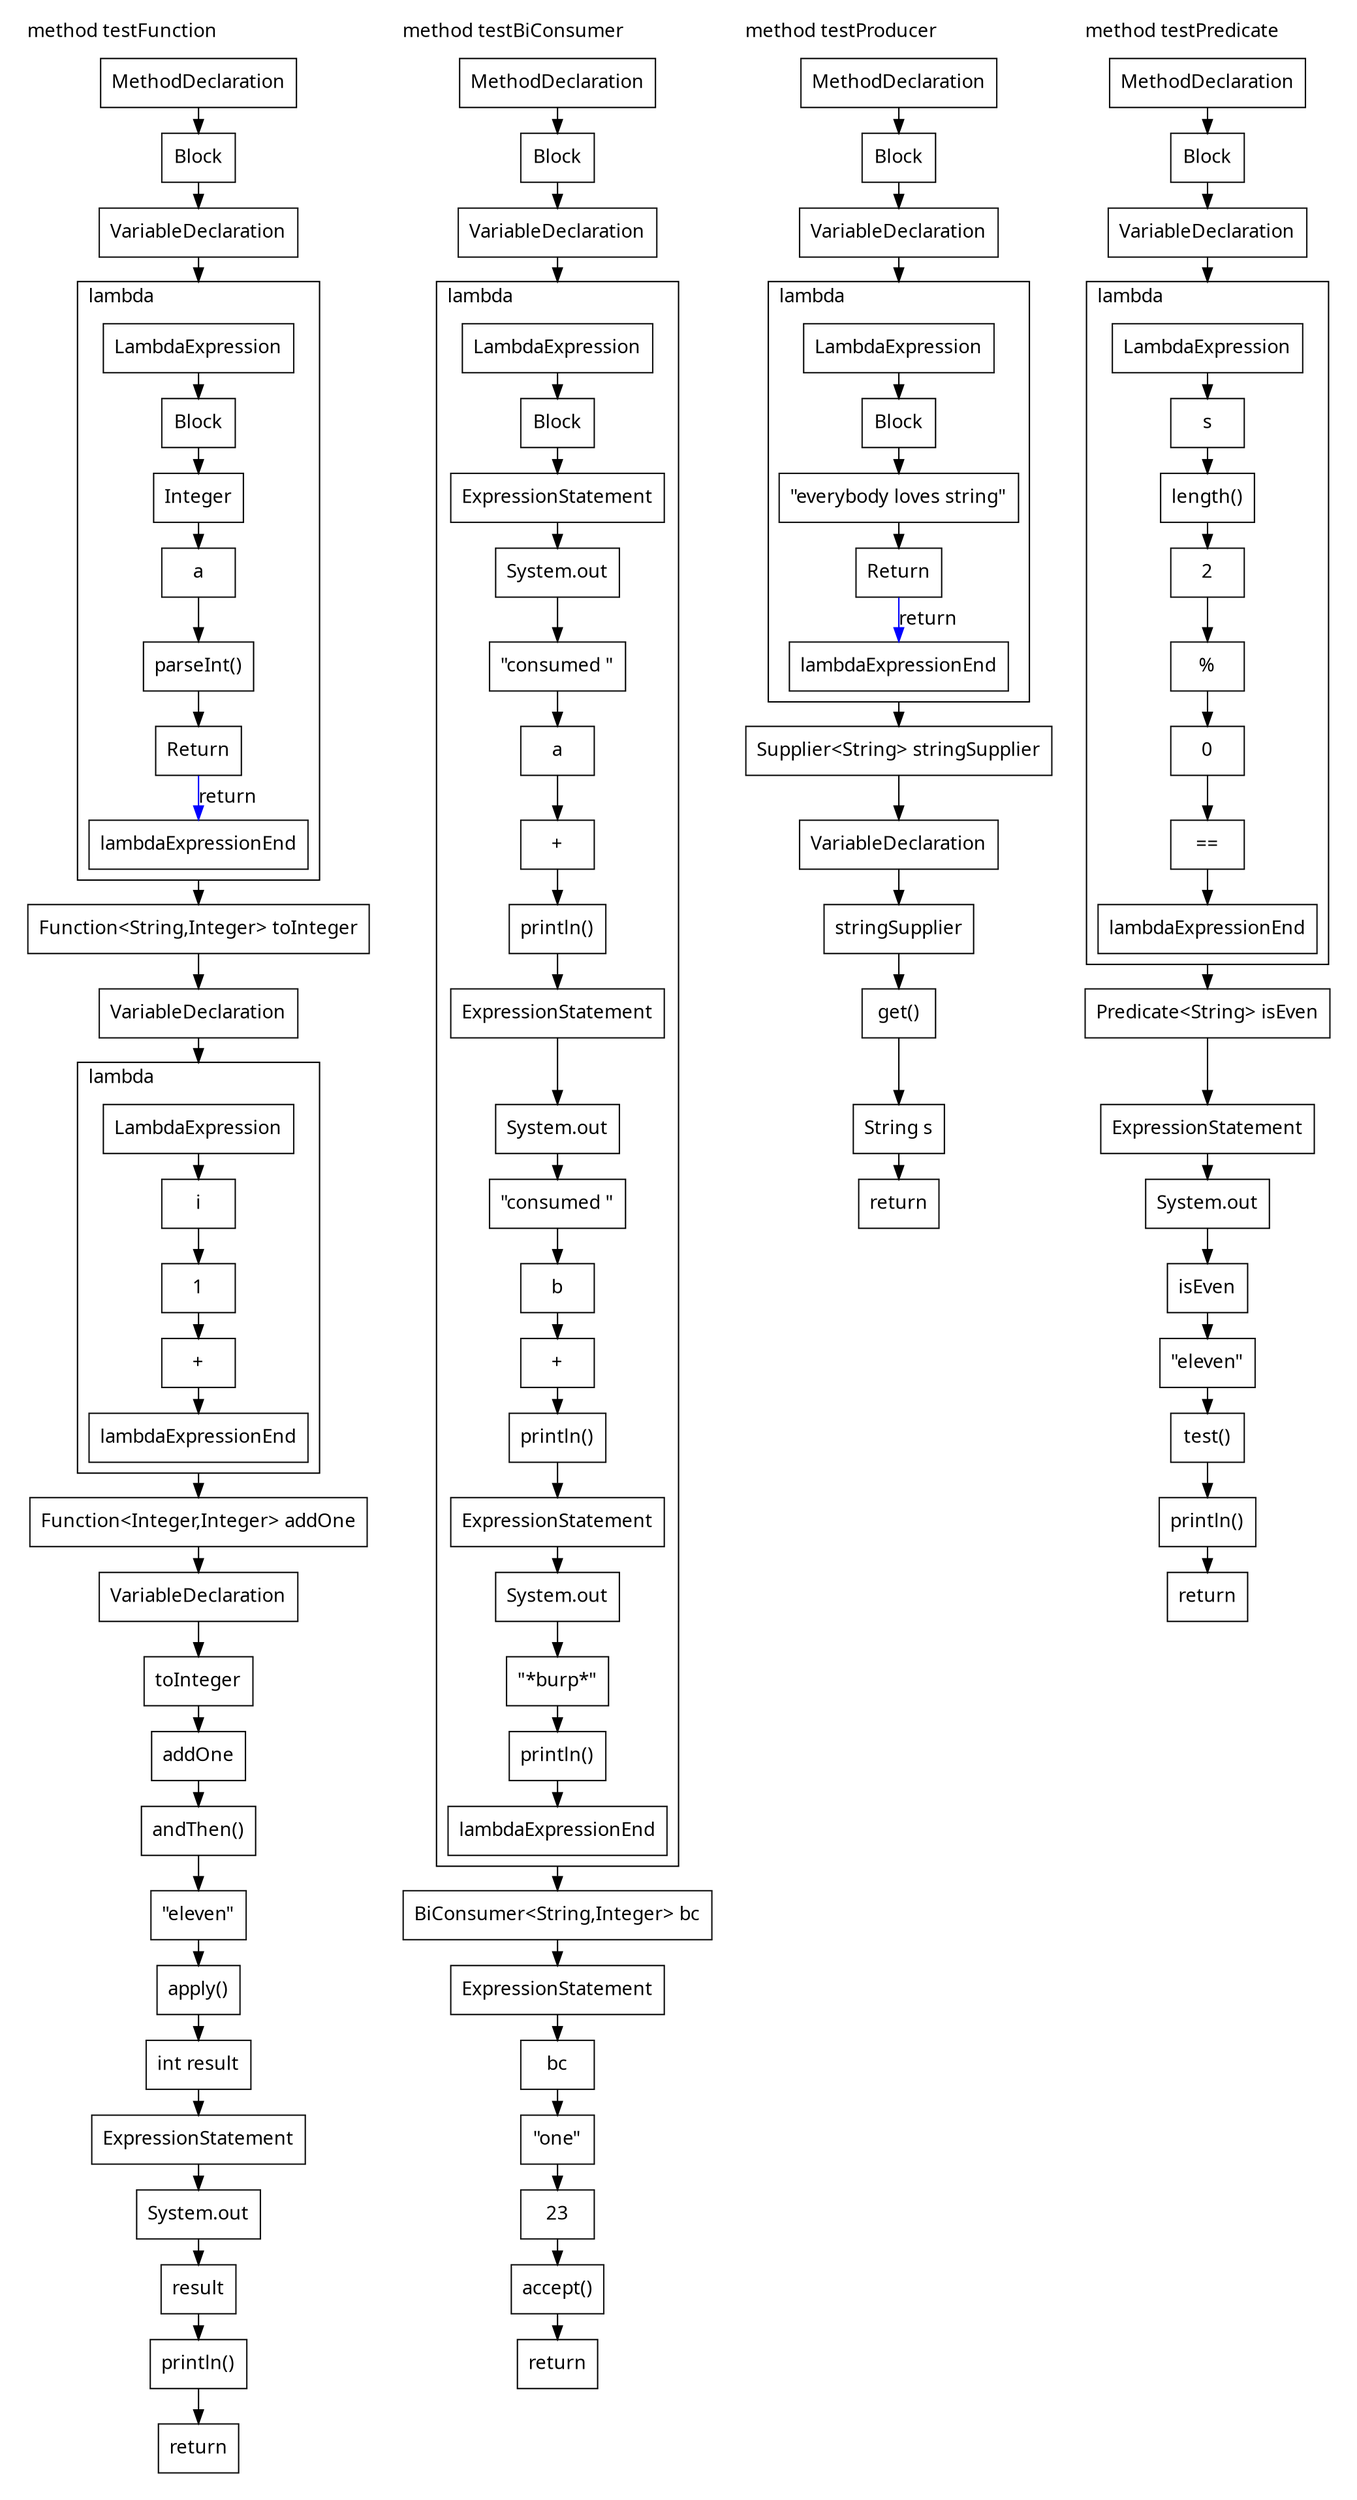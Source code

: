 digraph G {
  node [
    shape = rect;
    fontname = "Handlee";
  ]
  edge [
    fontname = "Handlee";
  ]
  bgcolor = transparent;
  fontname = "Handlee";
  compound = true;
  s_13 [
    class = "methodDeclaration";
    label = "MethodDeclaration";
    fillcolor = white;
    style = filled;
  ];
  s_13_3 [
    class = "block";
    label = "Block";
    fillcolor = white;
    style = filled;
  ];
  s_14 [
    class = "variableDeclaration";
    label = "VariableDeclaration";
    fillcolor = white;
    style = filled;
  ];
  s_14_5 [
    class = "variableDeclarationFragment";
    label = "Function<String,Integer> toInteger";
    fillcolor = white;
    style = filled;
  ];
  s_14_7 [
    class = "lambdaExpression";
    label = "LambdaExpression";
    fillcolor = white;
    style = filled;
  ];
  s_14_11 [
    class = "block";
    label = "Block";
    fillcolor = white;
    style = filled;
  ];
  s_15 [
    class = "return";
    label = "Return";
    fillcolor = white;
    style = filled;
  ];
  s_15_2 [
    class = "methodInvocation";
    label = "parseInt()";
    fillcolor = white;
    style = filled;
  ];
  s_15_3 [
    class = "simpleName";
    label = "Integer";
    fillcolor = white;
    style = filled;
  ];
  s_15_5 [
    class = "simpleName";
    label = "a";
    fillcolor = white;
    style = filled;
  ];
  s_17 [
    class = "variableDeclaration";
    label = "VariableDeclaration";
    fillcolor = white;
    style = filled;
  ];
  s_17_5 [
    class = "variableDeclarationFragment";
    label = "Function<Integer,Integer> addOne";
    fillcolor = white;
    style = filled;
  ];
  s_17_7 [
    class = "lambdaExpression";
    label = "LambdaExpression";
    fillcolor = white;
    style = filled;
  ];
  s_17_10 [
    class = "infixExpression";
    label = "+";
    fillcolor = white;
    style = filled;
  ];
  s_17_11 [
    class = "simpleName";
    label = "i";
    fillcolor = white;
    style = filled;
  ];
  s_17_12 [
    class = "numberLiteral literal";
    label = "1";
    fillcolor = white;
    style = filled;
  ];
  s_19 [
    class = "variableDeclaration";
    label = "VariableDeclaration";
    fillcolor = white;
    style = filled;
  ];
  s_19_2 [
    class = "variableDeclarationFragment";
    label = "int result";
    fillcolor = white;
    style = filled;
  ];
  s_19_4 [
    class = "methodInvocation";
    label = "apply()";
    fillcolor = white;
    style = filled;
  ];
  s_19_5 [
    class = "methodInvocation";
    label = "andThen()";
    fillcolor = white;
    style = filled;
  ];
  s_19_6 [
    class = "simpleName";
    label = "toInteger";
    fillcolor = white;
    style = filled;
  ];
  s_19_8 [
    class = "simpleName";
    label = "addOne";
    fillcolor = white;
    style = filled;
  ];
  s_19_10 [
    class = "stringLiteral literal";
    label = "\"eleven\"";
    fillcolor = white;
    style = filled;
  ];
  s_20 [
    class = "expressionStatement";
    label = "ExpressionStatement";
    fillcolor = white;
    style = filled;
  ];
  s_20_2 [
    class = "methodInvocation";
    label = "println()";
    fillcolor = white;
    style = filled;
  ];
  s_20_3 [
    class = "qualifiedName";
    label = "System.out";
    fillcolor = white;
    style = filled;
  ];
  s_20_7 [
    class = "simpleName";
    label = "result";
    fillcolor = white;
    style = filled;
  ];
  s_23 [
    class = "methodDeclaration";
    label = "MethodDeclaration";
    fillcolor = white;
    style = filled;
  ];
  s_23_3 [
    class = "block";
    label = "Block";
    fillcolor = white;
    style = filled;
  ];
  s_24 [
    class = "variableDeclaration";
    label = "VariableDeclaration";
    fillcolor = white;
    style = filled;
  ];
  s_24_5 [
    class = "variableDeclarationFragment";
    label = "BiConsumer<String,Integer> bc";
    fillcolor = white;
    style = filled;
  ];
  s_24_7 [
    class = "lambdaExpression";
    label = "LambdaExpression";
    fillcolor = white;
    style = filled;
  ];
  s_24_14 [
    class = "block";
    label = "Block";
    fillcolor = white;
    style = filled;
  ];
  s_25 [
    class = "expressionStatement";
    label = "ExpressionStatement";
    fillcolor = white;
    style = filled;
  ];
  s_25_2 [
    class = "methodInvocation";
    label = "println()";
    fillcolor = white;
    style = filled;
  ];
  s_25_3 [
    class = "qualifiedName";
    label = "System.out";
    fillcolor = white;
    style = filled;
  ];
  s_25_7 [
    class = "infixExpression";
    label = "+";
    fillcolor = white;
    style = filled;
  ];
  s_25_8 [
    class = "stringLiteral literal";
    label = "\"consumed \"";
    fillcolor = white;
    style = filled;
  ];
  s_25_9 [
    class = "simpleName";
    label = "a";
    fillcolor = white;
    style = filled;
  ];
  s_26 [
    class = "expressionStatement";
    label = "ExpressionStatement";
    fillcolor = white;
    style = filled;
  ];
  s_26_2 [
    class = "methodInvocation";
    label = "println()";
    fillcolor = white;
    style = filled;
  ];
  s_26_3 [
    class = "qualifiedName";
    label = "System.out";
    fillcolor = white;
    style = filled;
  ];
  s_26_7 [
    class = "infixExpression";
    label = "+";
    fillcolor = white;
    style = filled;
  ];
  s_26_8 [
    class = "stringLiteral literal";
    label = "\"consumed \"";
    fillcolor = white;
    style = filled;
  ];
  s_26_9 [
    class = "simpleName";
    label = "b";
    fillcolor = white;
    style = filled;
  ];
  s_27 [
    class = "expressionStatement";
    label = "ExpressionStatement";
    fillcolor = white;
    style = filled;
  ];
  s_27_2 [
    class = "methodInvocation";
    label = "println()";
    fillcolor = white;
    style = filled;
  ];
  s_27_3 [
    class = "qualifiedName";
    label = "System.out";
    fillcolor = white;
    style = filled;
  ];
  s_27_7 [
    class = "stringLiteral literal";
    label = "\"*burp*\"";
    fillcolor = white;
    style = filled;
  ];
  s_29 [
    class = "expressionStatement";
    label = "ExpressionStatement";
    fillcolor = white;
    style = filled;
  ];
  s_29_2 [
    class = "methodInvocation";
    label = "accept()";
    fillcolor = white;
    style = filled;
  ];
  s_29_3 [
    class = "simpleName";
    label = "bc";
    fillcolor = white;
    style = filled;
  ];
  s_29_5 [
    class = "stringLiteral literal";
    label = "\"one\"";
    fillcolor = white;
    style = filled;
  ];
  s_29_6 [
    class = "numberLiteral literal";
    label = "23";
    fillcolor = white;
    style = filled;
  ];
  s_32 [
    class = "methodDeclaration";
    label = "MethodDeclaration";
    fillcolor = white;
    style = filled;
  ];
  s_32_3 [
    class = "block";
    label = "Block";
    fillcolor = white;
    style = filled;
  ];
  s_33 [
    class = "variableDeclaration";
    label = "VariableDeclaration";
    fillcolor = white;
    style = filled;
  ];
  s_33_4 [
    class = "variableDeclarationFragment";
    label = "Supplier<String> stringSupplier";
    fillcolor = white;
    style = filled;
  ];
  s_33_6 [
    class = "lambdaExpression";
    label = "LambdaExpression";
    fillcolor = white;
    style = filled;
  ];
  s_33_7 [
    class = "block";
    label = "Block";
    fillcolor = white;
    style = filled;
  ];
  s_34 [
    class = "return";
    label = "Return";
    fillcolor = white;
    style = filled;
  ];
  s_34_2 [
    class = "stringLiteral literal";
    label = "\"everybody loves string\"";
    fillcolor = white;
    style = filled;
  ];
  s_36 [
    class = "variableDeclaration";
    label = "VariableDeclaration";
    fillcolor = white;
    style = filled;
  ];
  s_36_3 [
    class = "variableDeclarationFragment";
    label = "String s";
    fillcolor = white;
    style = filled;
  ];
  s_36_5 [
    class = "methodInvocation";
    label = "get()";
    fillcolor = white;
    style = filled;
  ];
  s_36_6 [
    class = "simpleName";
    label = "stringSupplier";
    fillcolor = white;
    style = filled;
  ];
  s_39 [
    class = "methodDeclaration";
    label = "MethodDeclaration";
    fillcolor = white;
    style = filled;
  ];
  s_39_3 [
    class = "block";
    label = "Block";
    fillcolor = white;
    style = filled;
  ];
  s_40 [
    class = "variableDeclaration";
    label = "VariableDeclaration";
    fillcolor = white;
    style = filled;
  ];
  s_40_4 [
    class = "variableDeclarationFragment";
    label = "Predicate<String> isEven";
    fillcolor = white;
    style = filled;
  ];
  s_40_6 [
    class = "lambdaExpression";
    label = "LambdaExpression";
    fillcolor = white;
    style = filled;
  ];
  s_40_10 [
    class = "infixExpression";
    label = "==";
    fillcolor = white;
    style = filled;
  ];
  s_40_11 [
    class = "infixExpression";
    label = "%";
    fillcolor = white;
    style = filled;
  ];
  s_40_12 [
    class = "methodInvocation";
    label = "length()";
    fillcolor = white;
    style = filled;
  ];
  s_40_13 [
    class = "simpleName";
    label = "s";
    fillcolor = white;
    style = filled;
  ];
  s_40_15 [
    class = "numberLiteral literal";
    label = "2";
    fillcolor = white;
    style = filled;
  ];
  s_40_16 [
    class = "numberLiteral literal";
    label = "0";
    fillcolor = white;
    style = filled;
  ];
  s_41 [
    class = "expressionStatement";
    label = "ExpressionStatement";
    fillcolor = white;
    style = filled;
  ];
  s_41_2 [
    class = "methodInvocation";
    label = "println()";
    fillcolor = white;
    style = filled;
  ];
  s_41_3 [
    class = "qualifiedName";
    label = "System.out";
    fillcolor = white;
    style = filled;
  ];
  s_41_7 [
    class = "methodInvocation";
    label = "test()";
    fillcolor = white;
    style = filled;
  ];
  s_41_8 [
    class = "simpleName";
    label = "isEven";
    fillcolor = white;
    style = filled;
  ];
  s_41_10 [
    class = "stringLiteral literal";
    label = "\"eleven\"";
    fillcolor = white;
    style = filled;
  ];
  s_16 [
    class = "lambdaExpression end";
    label = "lambdaExpressionEnd";
    fillcolor = white;
    style = filled;
  ];
  s_17_13 [
    class = "lambdaExpression end";
    label = "lambdaExpressionEnd";
    fillcolor = white;
    style = filled;
  ];
  m_21 [
    class = "method end";
    label = "return";
    fillcolor = white;
    style = filled;
  ];
  s_28 [
    class = "lambdaExpression end";
    label = "lambdaExpressionEnd";
    fillcolor = white;
    style = filled;
  ];
  m_30 [
    class = "method end";
    label = "return";
    fillcolor = white;
    style = filled;
  ];
  s_35 [
    class = "lambdaExpression end";
    label = "lambdaExpressionEnd";
    fillcolor = white;
    style = filled;
  ];
  m_37 [
    class = "method end";
    label = "return";
    fillcolor = white;
    style = filled;
  ];
  s_40_17 [
    class = "lambdaExpression end";
    label = "lambdaExpressionEnd";
    fillcolor = white;
    style = filled;
  ];
  m_42 [
    class = "method end";
    label = "return";
    fillcolor = white;
    style = filled;
  ];
  s_13 -> s_13_3;
  s_13_3 -> s_14;
  s_14 -> s_14_7 [
    lhead = cluster_lambda_14;
  ];
  s_14_7 -> s_14_11;
  s_14_11 -> s_15_3;
  s_15_3 -> s_15_5;
  s_15_5 -> s_15_2;
  s_15_2 -> s_15;
  s_15 -> s_16 [
    label="return";
    color = blue;
  ];
  s_16 -> s_14_5 [
    ltail = cluster_lambda_14;
  ];
  s_14_5 -> s_17;
  s_17 -> s_17_7 [
    lhead = cluster_lambda_17;
  ];
  s_17_7 -> s_17_11;
  s_17_11 -> s_17_12;
  s_17_12 -> s_17_10;
  s_17_10 -> s_17_13;
  s_17_13 -> s_17_5 [
    ltail = cluster_lambda_17;
  ];
  s_17_5 -> s_19;
  s_19 -> s_19_6;
  s_19_6 -> s_19_8;
  s_19_8 -> s_19_5;
  s_19_5 -> s_19_10;
  s_19_10 -> s_19_4;
  s_19_4 -> s_19_2;
  s_19_2 -> s_20;
  s_20 -> s_20_3;
  s_20_3 -> s_20_7;
  s_20_7 -> s_20_2;
  s_20_2 -> m_21;
  s_23 -> s_23_3;
  s_23_3 -> s_24;
  s_24 -> s_24_7 [
    lhead = cluster_lambda_24;
  ];
  s_24_7 -> s_24_14;
  s_24_14 -> s_25;
  s_25 -> s_25_3;
  s_25_3 -> s_25_8;
  s_25_8 -> s_25_9;
  s_25_9 -> s_25_7;
  s_25_7 -> s_25_2;
  s_25_2 -> s_26;
  s_26 -> s_26_3;
  s_26_3 -> s_26_8;
  s_26_8 -> s_26_9;
  s_26_9 -> s_26_7;
  s_26_7 -> s_26_2;
  s_26_2 -> s_27;
  s_27 -> s_27_3;
  s_27_3 -> s_27_7;
  s_27_7 -> s_27_2;
  s_27_2 -> s_28;
  s_28 -> s_24_5 [
    ltail = cluster_lambda_24;
  ];
  s_24_5 -> s_29;
  s_29 -> s_29_3;
  s_29_3 -> s_29_5;
  s_29_5 -> s_29_6;
  s_29_6 -> s_29_2;
  s_29_2 -> m_30;
  s_32 -> s_32_3;
  s_32_3 -> s_33;
  s_33 -> s_33_6 [
    lhead = cluster_lambda_33;
  ];
  s_33_6 -> s_33_7;
  s_33_7 -> s_34_2;
  s_34_2 -> s_34;
  s_34 -> s_35 [
    label="return";
    color = blue;
  ];
  s_35 -> s_33_4 [
    ltail = cluster_lambda_33;
  ];
  s_33_4 -> s_36;
  s_36 -> s_36_6;
  s_36_6 -> s_36_5;
  s_36_5 -> s_36_3;
  s_36_3 -> m_37;
  s_39 -> s_39_3;
  s_39_3 -> s_40;
  s_40 -> s_40_6 [
    lhead = cluster_lambda_40;
  ];
  s_40_6 -> s_40_13;
  s_40_13 -> s_40_12;
  s_40_12 -> s_40_15;
  s_40_15 -> s_40_11;
  s_40_11 -> s_40_16;
  s_40_16 -> s_40_10;
  s_40_10 -> s_40_17;
  s_40_17 -> s_40_4 [
    ltail = cluster_lambda_40;
  ];
  s_40_4 -> s_41;
  s_41 -> s_41_3;
  s_41_3 -> s_41_8;
  s_41_8 -> s_41_10;
  s_41_10 -> s_41_7;
  s_41_7 -> s_41_2;
  s_41_2 -> m_42;

  subgraph cluster_m_13 {
    label="method testFunction";
    labeljust = "l";
    ranksep = 0.5;
    pencolor = transparent;
    s_13; s_13_3; s_14; s_14_5; s_17; s_17_5; s_19; s_19_2; s_19_4; s_19_5; s_19_6; s_19_8; s_19_10; s_20; s_20_2; s_20_3; s_20_7; m_21;
    subgraph cluster_lambda_14 {
      label="lambda";
      labeljust = "l";
      ranksep = 0.5;
      pencolor = black;
      s_14_7; s_14_11; s_15; s_15_2; s_15_3; s_15_5; s_16;
    }
    subgraph cluster_lambda_17 {
      label="lambda";
      labeljust = "l";
      ranksep = 0.5;
      pencolor = black;
      s_17_7; s_17_10; s_17_11; s_17_12; s_17_13;
    }
  }
  subgraph cluster_m_23 {
    label="method testBiConsumer";
    labeljust = "l";
    ranksep = 0.5;
    pencolor = transparent;
    s_23; s_23_3; s_24; s_24_5; s_29; s_29_2; s_29_3; s_29_5; s_29_6; m_30;
    subgraph cluster_lambda_24 {
      label="lambda";
      labeljust = "l";
      ranksep = 0.5;
      pencolor = black;
      s_24_7; s_24_14; s_25; s_25_2; s_25_3; s_25_7; s_25_8; s_25_9; s_26; s_26_2; s_26_3; s_26_7; s_26_8; s_26_9; s_27; s_27_2; s_27_3; s_27_7; s_28;
    }
  }
  subgraph cluster_m_32 {
    label="method testProducer";
    labeljust = "l";
    ranksep = 0.5;
    pencolor = transparent;
    s_32; s_32_3; s_33; s_33_4; s_36; s_36_3; s_36_5; s_36_6; m_37;
    subgraph cluster_lambda_33 {
      label="lambda";
      labeljust = "l";
      ranksep = 0.5;
      pencolor = black;
      s_33_6; s_33_7; s_34; s_34_2; s_35;
    }
  }
  subgraph cluster_m_39 {
    label="method testPredicate";
    labeljust = "l";
    ranksep = 0.5;
    pencolor = transparent;
    s_39; s_39_3; s_40; s_40_4; s_41; s_41_2; s_41_3; s_41_7; s_41_8; s_41_10; m_42;
    subgraph cluster_lambda_40 {
      label="lambda";
      labeljust = "l";
      ranksep = 0.5;
      pencolor = black;
      s_40_6; s_40_10; s_40_11; s_40_12; s_40_13; s_40_15; s_40_16; s_40_17;
    }
  }
}

